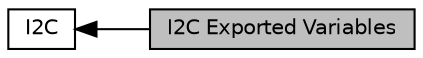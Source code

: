 digraph "I2C Exported Variables"
{
  edge [fontname="Helvetica",fontsize="10",labelfontname="Helvetica",labelfontsize="10"];
  node [fontname="Helvetica",fontsize="10",shape=record];
  rankdir=LR;
  Node1 [label="I2C",height=0.2,width=0.4,color="black", fillcolor="white", style="filled",URL="$group___s_d___i2_c.html",tooltip="I2C communication with connected devices. "];
  Node0 [label="I2C Exported Variables",height=0.2,width=0.4,color="black", fillcolor="grey75", style="filled", fontcolor="black"];
  Node1->Node0 [shape=plaintext, dir="back", style="solid"];
}
